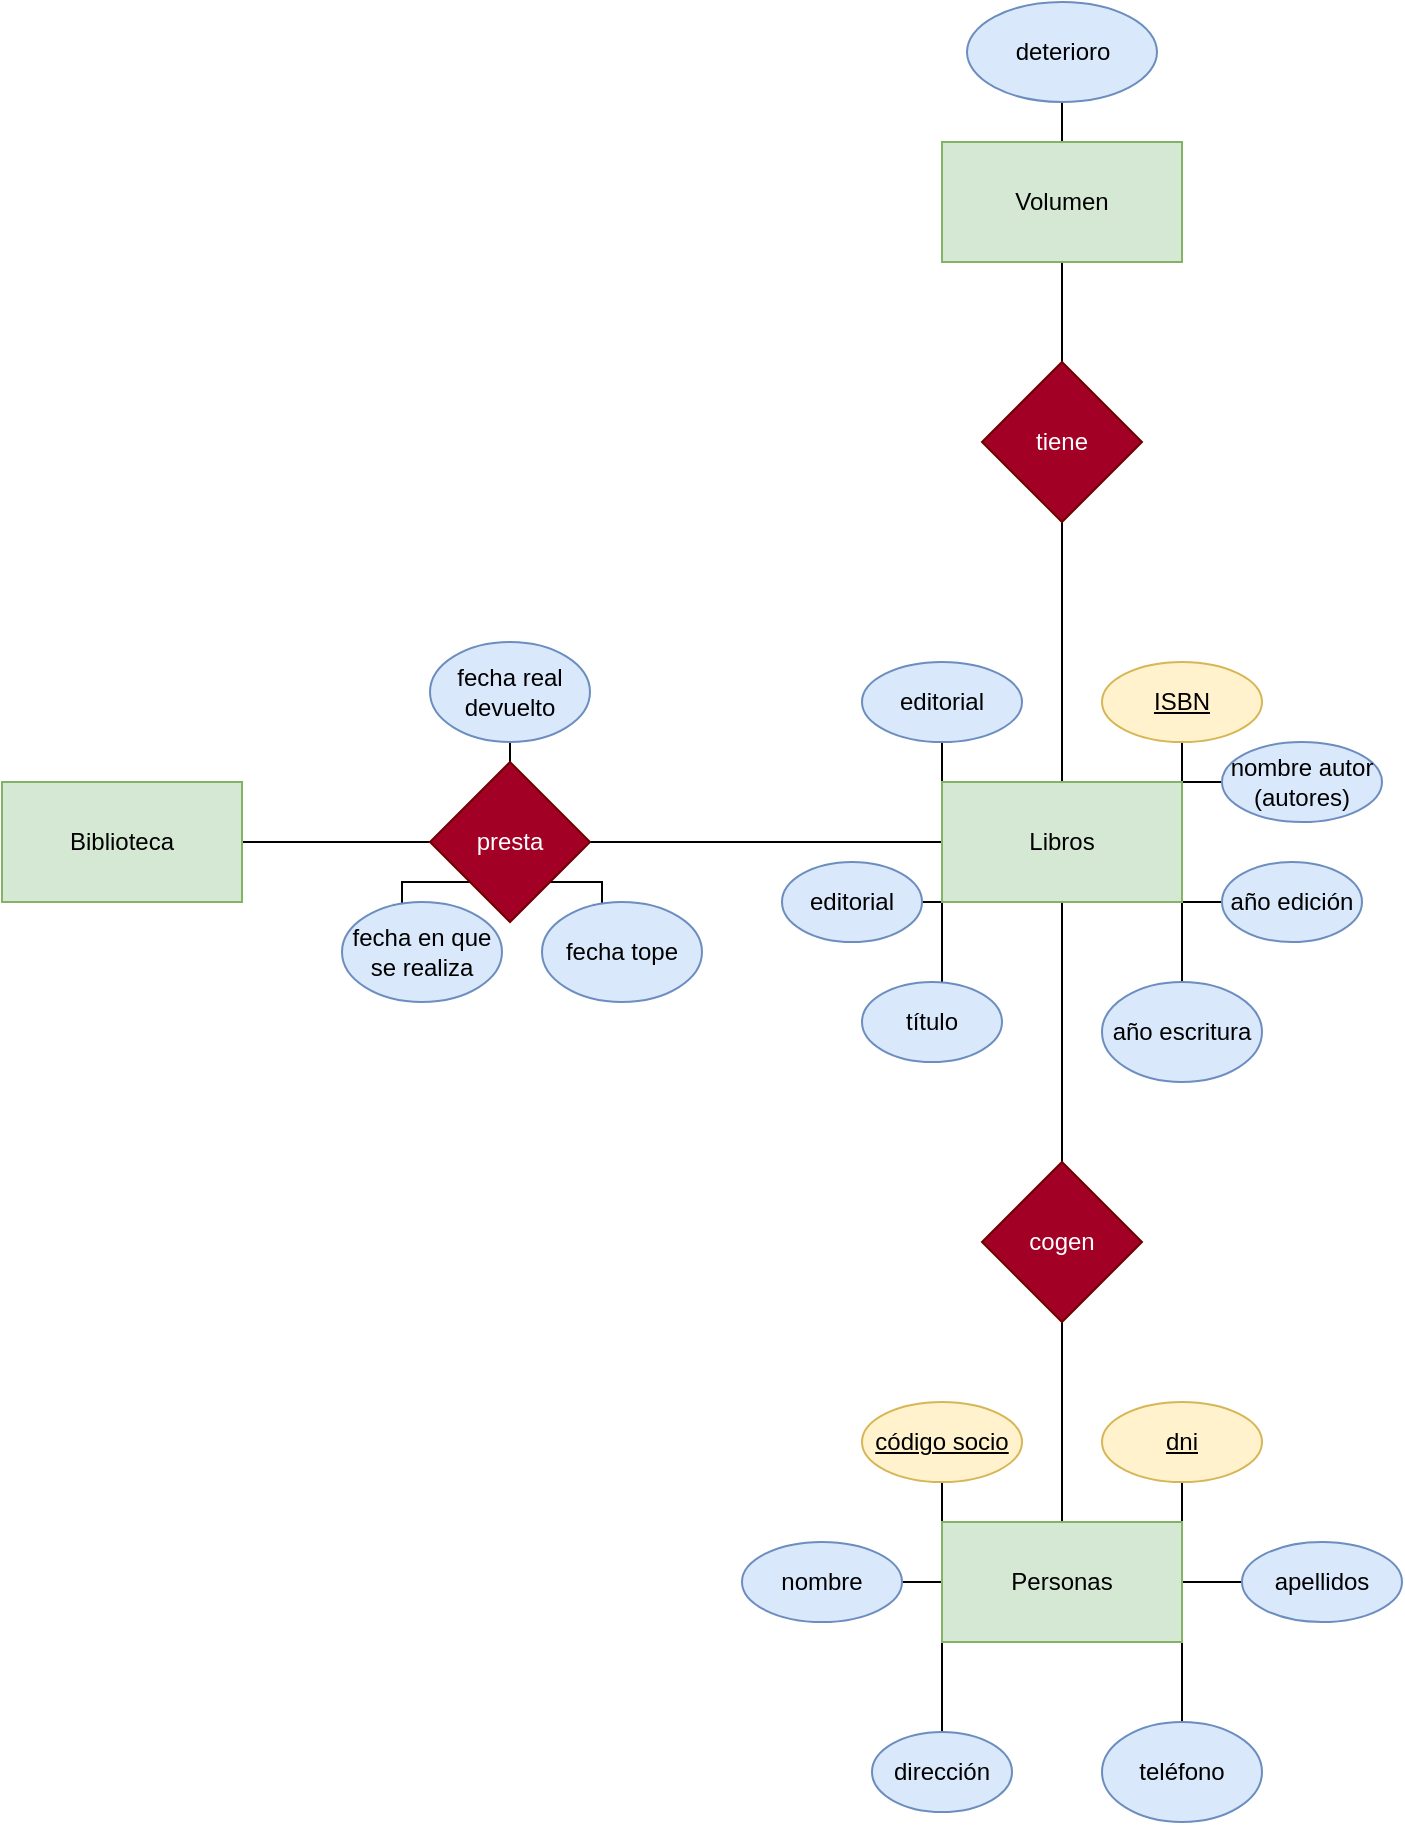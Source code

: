 <mxfile version="22.0.2" type="github">
  <diagram name="Página-1" id="1uxYHlNO3vs0E6pxPR1P">
    <mxGraphModel dx="1434" dy="1964" grid="1" gridSize="10" guides="1" tooltips="1" connect="1" arrows="1" fold="1" page="1" pageScale="1" pageWidth="827" pageHeight="1169" math="0" shadow="0">
      <root>
        <mxCell id="0" />
        <mxCell id="1" parent="0" />
        <mxCell id="qxSfw1GEUmiAaHcLJ-l_-4" style="edgeStyle=orthogonalEdgeStyle;rounded=0;orthogonalLoop=1;jettySize=auto;html=1;exitX=1;exitY=0.5;exitDx=0;exitDy=0;endArrow=none;endFill=0;" edge="1" parent="1" source="qxSfw1GEUmiAaHcLJ-l_-1" target="qxSfw1GEUmiAaHcLJ-l_-5">
          <mxGeometry relative="1" as="geometry">
            <mxPoint x="354" y="190" as="targetPoint" />
          </mxGeometry>
        </mxCell>
        <mxCell id="qxSfw1GEUmiAaHcLJ-l_-1" value="Biblioteca" style="rounded=0;whiteSpace=wrap;html=1;fillColor=#d5e8d4;strokeColor=#82b366;" vertex="1" parent="1">
          <mxGeometry x="100" y="160" width="120" height="60" as="geometry" />
        </mxCell>
        <mxCell id="qxSfw1GEUmiAaHcLJ-l_-6" style="edgeStyle=orthogonalEdgeStyle;rounded=0;orthogonalLoop=1;jettySize=auto;html=1;exitX=1;exitY=0.5;exitDx=0;exitDy=0;endArrow=none;endFill=0;" edge="1" parent="1" source="qxSfw1GEUmiAaHcLJ-l_-5">
          <mxGeometry relative="1" as="geometry">
            <mxPoint x="574" y="190" as="targetPoint" />
          </mxGeometry>
        </mxCell>
        <mxCell id="qxSfw1GEUmiAaHcLJ-l_-53" style="edgeStyle=orthogonalEdgeStyle;rounded=0;orthogonalLoop=1;jettySize=auto;html=1;exitX=0;exitY=1;exitDx=0;exitDy=0;" edge="1" parent="1" source="qxSfw1GEUmiAaHcLJ-l_-5">
          <mxGeometry relative="1" as="geometry">
            <mxPoint x="300" y="230" as="targetPoint" />
          </mxGeometry>
        </mxCell>
        <mxCell id="qxSfw1GEUmiAaHcLJ-l_-56" style="edgeStyle=orthogonalEdgeStyle;rounded=0;orthogonalLoop=1;jettySize=auto;html=1;exitX=1;exitY=1;exitDx=0;exitDy=0;" edge="1" parent="1" source="qxSfw1GEUmiAaHcLJ-l_-5">
          <mxGeometry relative="1" as="geometry">
            <mxPoint x="400" y="230" as="targetPoint" />
          </mxGeometry>
        </mxCell>
        <mxCell id="qxSfw1GEUmiAaHcLJ-l_-59" style="edgeStyle=orthogonalEdgeStyle;rounded=0;orthogonalLoop=1;jettySize=auto;html=1;exitX=0.5;exitY=0;exitDx=0;exitDy=0;" edge="1" parent="1" source="qxSfw1GEUmiAaHcLJ-l_-5">
          <mxGeometry relative="1" as="geometry">
            <mxPoint x="354" y="120" as="targetPoint" />
          </mxGeometry>
        </mxCell>
        <mxCell id="qxSfw1GEUmiAaHcLJ-l_-5" value="presta" style="rhombus;whiteSpace=wrap;html=1;fillColor=#a20025;fontColor=#ffffff;strokeColor=#6F0000;" vertex="1" parent="1">
          <mxGeometry x="314" y="150" width="80" height="80" as="geometry" />
        </mxCell>
        <mxCell id="qxSfw1GEUmiAaHcLJ-l_-15" style="edgeStyle=orthogonalEdgeStyle;rounded=0;orthogonalLoop=1;jettySize=auto;html=1;exitX=0;exitY=1;exitDx=0;exitDy=0;" edge="1" parent="1" source="qxSfw1GEUmiAaHcLJ-l_-7">
          <mxGeometry relative="1" as="geometry">
            <mxPoint x="570" y="280" as="targetPoint" />
          </mxGeometry>
        </mxCell>
        <mxCell id="qxSfw1GEUmiAaHcLJ-l_-17" style="edgeStyle=orthogonalEdgeStyle;rounded=0;orthogonalLoop=1;jettySize=auto;html=1;exitX=1;exitY=1;exitDx=0;exitDy=0;" edge="1" parent="1" source="qxSfw1GEUmiAaHcLJ-l_-7">
          <mxGeometry relative="1" as="geometry">
            <mxPoint x="690" y="270" as="targetPoint" />
          </mxGeometry>
        </mxCell>
        <mxCell id="qxSfw1GEUmiAaHcLJ-l_-18" style="edgeStyle=orthogonalEdgeStyle;rounded=0;orthogonalLoop=1;jettySize=auto;html=1;exitX=1;exitY=0;exitDx=0;exitDy=0;entryX=0;entryY=0.5;entryDx=0;entryDy=0;endArrow=none;endFill=0;" edge="1" parent="1" source="qxSfw1GEUmiAaHcLJ-l_-7" target="qxSfw1GEUmiAaHcLJ-l_-14">
          <mxGeometry relative="1" as="geometry" />
        </mxCell>
        <mxCell id="qxSfw1GEUmiAaHcLJ-l_-21" style="edgeStyle=orthogonalEdgeStyle;rounded=0;orthogonalLoop=1;jettySize=auto;html=1;exitX=1;exitY=1;exitDx=0;exitDy=0;" edge="1" parent="1" source="qxSfw1GEUmiAaHcLJ-l_-7">
          <mxGeometry relative="1" as="geometry">
            <mxPoint x="720" y="220" as="targetPoint" />
          </mxGeometry>
        </mxCell>
        <mxCell id="qxSfw1GEUmiAaHcLJ-l_-23" style="edgeStyle=orthogonalEdgeStyle;rounded=0;orthogonalLoop=1;jettySize=auto;html=1;exitX=0;exitY=0;exitDx=0;exitDy=0;" edge="1" parent="1" source="qxSfw1GEUmiAaHcLJ-l_-7">
          <mxGeometry relative="1" as="geometry">
            <mxPoint x="570" y="130" as="targetPoint" />
          </mxGeometry>
        </mxCell>
        <mxCell id="qxSfw1GEUmiAaHcLJ-l_-24" style="edgeStyle=orthogonalEdgeStyle;rounded=0;orthogonalLoop=1;jettySize=auto;html=1;exitX=1;exitY=0;exitDx=0;exitDy=0;" edge="1" parent="1" source="qxSfw1GEUmiAaHcLJ-l_-7">
          <mxGeometry relative="1" as="geometry">
            <mxPoint x="690" y="120" as="targetPoint" />
          </mxGeometry>
        </mxCell>
        <mxCell id="qxSfw1GEUmiAaHcLJ-l_-25" style="edgeStyle=orthogonalEdgeStyle;rounded=0;orthogonalLoop=1;jettySize=auto;html=1;exitX=0;exitY=1;exitDx=0;exitDy=0;" edge="1" parent="1" source="qxSfw1GEUmiAaHcLJ-l_-7">
          <mxGeometry relative="1" as="geometry">
            <mxPoint x="540" y="220" as="targetPoint" />
          </mxGeometry>
        </mxCell>
        <mxCell id="qxSfw1GEUmiAaHcLJ-l_-27" style="edgeStyle=orthogonalEdgeStyle;rounded=0;orthogonalLoop=1;jettySize=auto;html=1;exitX=0.5;exitY=1;exitDx=0;exitDy=0;endArrow=none;endFill=0;" edge="1" parent="1" source="qxSfw1GEUmiAaHcLJ-l_-7" target="qxSfw1GEUmiAaHcLJ-l_-28">
          <mxGeometry relative="1" as="geometry">
            <mxPoint x="630" y="420" as="targetPoint" />
          </mxGeometry>
        </mxCell>
        <mxCell id="qxSfw1GEUmiAaHcLJ-l_-63" style="edgeStyle=orthogonalEdgeStyle;rounded=0;orthogonalLoop=1;jettySize=auto;html=1;exitX=0.5;exitY=0;exitDx=0;exitDy=0;entryX=0.5;entryY=1;entryDx=0;entryDy=0;endArrow=none;endFill=0;" edge="1" parent="1" source="qxSfw1GEUmiAaHcLJ-l_-7" target="qxSfw1GEUmiAaHcLJ-l_-62">
          <mxGeometry relative="1" as="geometry" />
        </mxCell>
        <mxCell id="qxSfw1GEUmiAaHcLJ-l_-7" value="Libros" style="rounded=0;whiteSpace=wrap;html=1;fillColor=#d5e8d4;strokeColor=#82b366;" vertex="1" parent="1">
          <mxGeometry x="570" y="160" width="120" height="60" as="geometry" />
        </mxCell>
        <mxCell id="qxSfw1GEUmiAaHcLJ-l_-8" value="editorial" style="ellipse;whiteSpace=wrap;html=1;fillColor=#dae8fc;strokeColor=#6c8ebf;" vertex="1" parent="1">
          <mxGeometry x="530" y="100" width="80" height="40" as="geometry" />
        </mxCell>
        <mxCell id="qxSfw1GEUmiAaHcLJ-l_-9" value="año escritura" style="ellipse;whiteSpace=wrap;html=1;fillColor=#dae8fc;strokeColor=#6c8ebf;" vertex="1" parent="1">
          <mxGeometry x="650" y="260" width="80" height="50" as="geometry" />
        </mxCell>
        <mxCell id="qxSfw1GEUmiAaHcLJ-l_-10" value="título" style="ellipse;whiteSpace=wrap;html=1;fillColor=#dae8fc;strokeColor=#6c8ebf;" vertex="1" parent="1">
          <mxGeometry x="530" y="260" width="70" height="40" as="geometry" />
        </mxCell>
        <mxCell id="qxSfw1GEUmiAaHcLJ-l_-12" value="año edición" style="ellipse;whiteSpace=wrap;html=1;fillColor=#dae8fc;strokeColor=#6c8ebf;" vertex="1" parent="1">
          <mxGeometry x="710" y="200" width="70" height="40" as="geometry" />
        </mxCell>
        <mxCell id="qxSfw1GEUmiAaHcLJ-l_-13" value="&lt;u&gt;ISBN&lt;/u&gt;" style="ellipse;whiteSpace=wrap;html=1;fillColor=#fff2cc;strokeColor=#d6b656;" vertex="1" parent="1">
          <mxGeometry x="650" y="100" width="80" height="40" as="geometry" />
        </mxCell>
        <mxCell id="qxSfw1GEUmiAaHcLJ-l_-14" value="nombre autor (autores)" style="ellipse;whiteSpace=wrap;html=1;fillColor=#dae8fc;strokeColor=#6c8ebf;" vertex="1" parent="1">
          <mxGeometry x="710" y="140" width="80" height="40" as="geometry" />
        </mxCell>
        <mxCell id="qxSfw1GEUmiAaHcLJ-l_-26" value="editorial" style="ellipse;whiteSpace=wrap;html=1;fillColor=#dae8fc;strokeColor=#6c8ebf;" vertex="1" parent="1">
          <mxGeometry x="490" y="200" width="70" height="40" as="geometry" />
        </mxCell>
        <mxCell id="qxSfw1GEUmiAaHcLJ-l_-32" style="edgeStyle=orthogonalEdgeStyle;rounded=0;orthogonalLoop=1;jettySize=auto;html=1;exitX=0.5;exitY=1;exitDx=0;exitDy=0;entryX=0.5;entryY=0;entryDx=0;entryDy=0;endArrow=none;endFill=0;" edge="1" parent="1" source="qxSfw1GEUmiAaHcLJ-l_-28">
          <mxGeometry relative="1" as="geometry">
            <mxPoint x="630" y="570" as="targetPoint" />
          </mxGeometry>
        </mxCell>
        <mxCell id="qxSfw1GEUmiAaHcLJ-l_-28" value="cogen" style="rhombus;whiteSpace=wrap;html=1;fillColor=#a20025;fontColor=#ffffff;strokeColor=#6F0000;" vertex="1" parent="1">
          <mxGeometry x="590" y="350" width="80" height="80" as="geometry" />
        </mxCell>
        <mxCell id="qxSfw1GEUmiAaHcLJ-l_-33" style="edgeStyle=orthogonalEdgeStyle;rounded=0;orthogonalLoop=1;jettySize=auto;html=1;exitX=0;exitY=1;exitDx=0;exitDy=0;" edge="1" source="qxSfw1GEUmiAaHcLJ-l_-41" parent="1">
          <mxGeometry relative="1" as="geometry">
            <mxPoint x="570" y="650" as="targetPoint" />
          </mxGeometry>
        </mxCell>
        <mxCell id="qxSfw1GEUmiAaHcLJ-l_-34" style="edgeStyle=orthogonalEdgeStyle;rounded=0;orthogonalLoop=1;jettySize=auto;html=1;exitX=1;exitY=1;exitDx=0;exitDy=0;" edge="1" source="qxSfw1GEUmiAaHcLJ-l_-41" parent="1">
          <mxGeometry relative="1" as="geometry">
            <mxPoint x="690" y="640" as="targetPoint" />
          </mxGeometry>
        </mxCell>
        <mxCell id="qxSfw1GEUmiAaHcLJ-l_-37" style="edgeStyle=orthogonalEdgeStyle;rounded=0;orthogonalLoop=1;jettySize=auto;html=1;exitX=0;exitY=0;exitDx=0;exitDy=0;" edge="1" source="qxSfw1GEUmiAaHcLJ-l_-41" parent="1">
          <mxGeometry relative="1" as="geometry">
            <mxPoint x="570" y="500" as="targetPoint" />
          </mxGeometry>
        </mxCell>
        <mxCell id="qxSfw1GEUmiAaHcLJ-l_-38" style="edgeStyle=orthogonalEdgeStyle;rounded=0;orthogonalLoop=1;jettySize=auto;html=1;exitX=1;exitY=0;exitDx=0;exitDy=0;" edge="1" source="qxSfw1GEUmiAaHcLJ-l_-41" parent="1">
          <mxGeometry relative="1" as="geometry">
            <mxPoint x="690" y="490" as="targetPoint" />
          </mxGeometry>
        </mxCell>
        <mxCell id="qxSfw1GEUmiAaHcLJ-l_-49" style="edgeStyle=orthogonalEdgeStyle;rounded=0;orthogonalLoop=1;jettySize=auto;html=1;exitX=0;exitY=0.5;exitDx=0;exitDy=0;" edge="1" parent="1" source="qxSfw1GEUmiAaHcLJ-l_-41">
          <mxGeometry relative="1" as="geometry">
            <mxPoint x="530" y="560" as="targetPoint" />
          </mxGeometry>
        </mxCell>
        <mxCell id="qxSfw1GEUmiAaHcLJ-l_-50" style="edgeStyle=orthogonalEdgeStyle;rounded=0;orthogonalLoop=1;jettySize=auto;html=1;exitX=1;exitY=0.5;exitDx=0;exitDy=0;" edge="1" parent="1" source="qxSfw1GEUmiAaHcLJ-l_-41">
          <mxGeometry relative="1" as="geometry">
            <mxPoint x="730" y="560" as="targetPoint" />
          </mxGeometry>
        </mxCell>
        <mxCell id="qxSfw1GEUmiAaHcLJ-l_-41" value="Personas" style="rounded=0;whiteSpace=wrap;html=1;fillColor=#d5e8d4;strokeColor=#82b366;" vertex="1" parent="1">
          <mxGeometry x="570" y="530" width="120" height="60" as="geometry" />
        </mxCell>
        <mxCell id="qxSfw1GEUmiAaHcLJ-l_-42" value="&lt;u&gt;código socio&lt;/u&gt;" style="ellipse;whiteSpace=wrap;html=1;fillColor=#fff2cc;strokeColor=#d6b656;" vertex="1" parent="1">
          <mxGeometry x="530" y="470" width="80" height="40" as="geometry" />
        </mxCell>
        <mxCell id="qxSfw1GEUmiAaHcLJ-l_-43" value="teléfono" style="ellipse;whiteSpace=wrap;html=1;fillColor=#dae8fc;strokeColor=#6c8ebf;" vertex="1" parent="1">
          <mxGeometry x="650" y="630" width="80" height="50" as="geometry" />
        </mxCell>
        <mxCell id="qxSfw1GEUmiAaHcLJ-l_-44" value="dirección" style="ellipse;whiteSpace=wrap;html=1;fillColor=#dae8fc;strokeColor=#6c8ebf;" vertex="1" parent="1">
          <mxGeometry x="535" y="635" width="70" height="40" as="geometry" />
        </mxCell>
        <mxCell id="qxSfw1GEUmiAaHcLJ-l_-46" value="&lt;u&gt;dni&lt;/u&gt;" style="ellipse;whiteSpace=wrap;html=1;fillColor=#fff2cc;strokeColor=#d6b656;" vertex="1" parent="1">
          <mxGeometry x="650" y="470" width="80" height="40" as="geometry" />
        </mxCell>
        <mxCell id="qxSfw1GEUmiAaHcLJ-l_-51" value="nombre" style="ellipse;whiteSpace=wrap;html=1;fillColor=#dae8fc;strokeColor=#6c8ebf;" vertex="1" parent="1">
          <mxGeometry x="470" y="540" width="80" height="40" as="geometry" />
        </mxCell>
        <mxCell id="qxSfw1GEUmiAaHcLJ-l_-52" value="apellidos" style="ellipse;whiteSpace=wrap;html=1;fillColor=#dae8fc;strokeColor=#6c8ebf;" vertex="1" parent="1">
          <mxGeometry x="720" y="540" width="80" height="40" as="geometry" />
        </mxCell>
        <mxCell id="qxSfw1GEUmiAaHcLJ-l_-57" value="fecha tope" style="ellipse;whiteSpace=wrap;html=1;fillColor=#dae8fc;strokeColor=#6c8ebf;" vertex="1" parent="1">
          <mxGeometry x="370" y="220" width="80" height="50" as="geometry" />
        </mxCell>
        <mxCell id="qxSfw1GEUmiAaHcLJ-l_-58" value="fecha en que se realiza" style="ellipse;whiteSpace=wrap;html=1;fillColor=#dae8fc;strokeColor=#6c8ebf;" vertex="1" parent="1">
          <mxGeometry x="270" y="220" width="80" height="50" as="geometry" />
        </mxCell>
        <mxCell id="qxSfw1GEUmiAaHcLJ-l_-60" value="fecha real devuelto" style="ellipse;whiteSpace=wrap;html=1;fillColor=#dae8fc;strokeColor=#6c8ebf;" vertex="1" parent="1">
          <mxGeometry x="314" y="90" width="80" height="50" as="geometry" />
        </mxCell>
        <mxCell id="qxSfw1GEUmiAaHcLJ-l_-66" style="edgeStyle=orthogonalEdgeStyle;rounded=0;orthogonalLoop=1;jettySize=auto;html=1;exitX=0.5;exitY=0;exitDx=0;exitDy=0;endArrow=none;endFill=0;" edge="1" parent="1" source="qxSfw1GEUmiAaHcLJ-l_-62" target="qxSfw1GEUmiAaHcLJ-l_-67">
          <mxGeometry relative="1" as="geometry">
            <mxPoint x="630" y="-220" as="targetPoint" />
          </mxGeometry>
        </mxCell>
        <mxCell id="qxSfw1GEUmiAaHcLJ-l_-62" value="Volumen" style="rounded=0;whiteSpace=wrap;html=1;fillColor=#d5e8d4;strokeColor=#82b366;" vertex="1" parent="1">
          <mxGeometry x="570" y="-160" width="120" height="60" as="geometry" />
        </mxCell>
        <mxCell id="qxSfw1GEUmiAaHcLJ-l_-64" value="tiene" style="rhombus;whiteSpace=wrap;html=1;fillColor=#a20025;fontColor=#ffffff;strokeColor=#6F0000;" vertex="1" parent="1">
          <mxGeometry x="590" y="-50" width="80" height="80" as="geometry" />
        </mxCell>
        <mxCell id="qxSfw1GEUmiAaHcLJ-l_-67" value="deterioro" style="ellipse;whiteSpace=wrap;html=1;fillColor=#dae8fc;strokeColor=#6c8ebf;" vertex="1" parent="1">
          <mxGeometry x="582.5" y="-230" width="95" height="50" as="geometry" />
        </mxCell>
      </root>
    </mxGraphModel>
  </diagram>
</mxfile>
